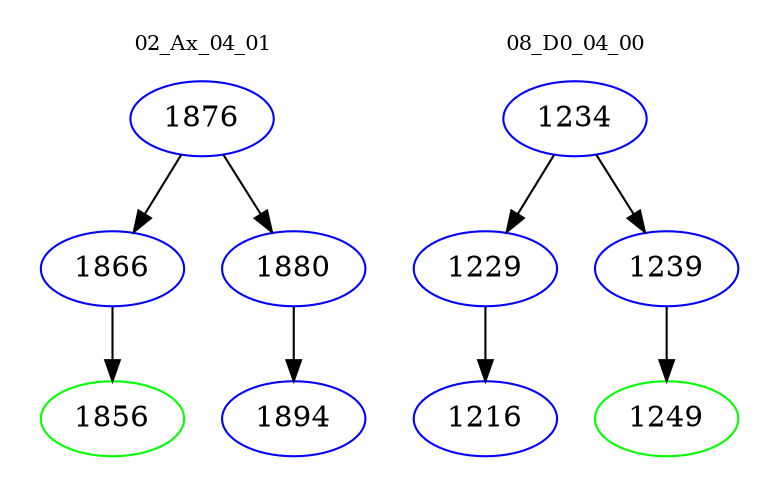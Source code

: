 digraph{
subgraph cluster_0 {
color = white
label = "02_Ax_04_01";
fontsize=10;
T0_1876 [label="1876", color="blue"]
T0_1876 -> T0_1866 [color="black"]
T0_1866 [label="1866", color="blue"]
T0_1866 -> T0_1856 [color="black"]
T0_1856 [label="1856", color="green"]
T0_1876 -> T0_1880 [color="black"]
T0_1880 [label="1880", color="blue"]
T0_1880 -> T0_1894 [color="black"]
T0_1894 [label="1894", color="blue"]
}
subgraph cluster_1 {
color = white
label = "08_D0_04_00";
fontsize=10;
T1_1234 [label="1234", color="blue"]
T1_1234 -> T1_1229 [color="black"]
T1_1229 [label="1229", color="blue"]
T1_1229 -> T1_1216 [color="black"]
T1_1216 [label="1216", color="blue"]
T1_1234 -> T1_1239 [color="black"]
T1_1239 [label="1239", color="blue"]
T1_1239 -> T1_1249 [color="black"]
T1_1249 [label="1249", color="green"]
}
}
